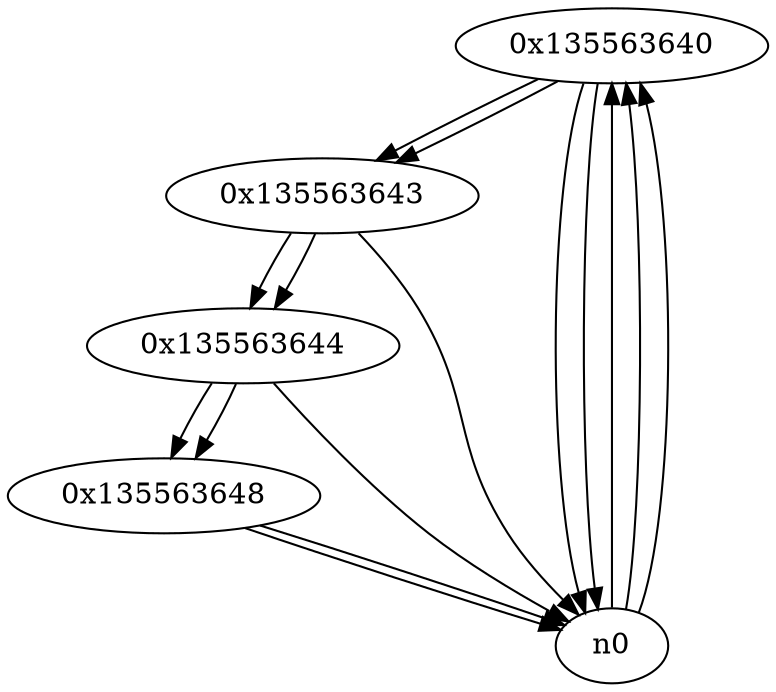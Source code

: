 digraph G{
/* nodes */
  n1 [label="0x135563640"]
  n2 [label="0x135563643"]
  n3 [label="0x135563644"]
  n4 [label="0x135563648"]
/* edges */
n1 -> n2;
n1 -> n0;
n1 -> n0;
n0 -> n1;
n0 -> n1;
n0 -> n1;
n2 -> n3;
n2 -> n0;
n1 -> n2;
n3 -> n4;
n3 -> n0;
n2 -> n3;
n4 -> n0;
n4 -> n0;
n3 -> n4;
}
